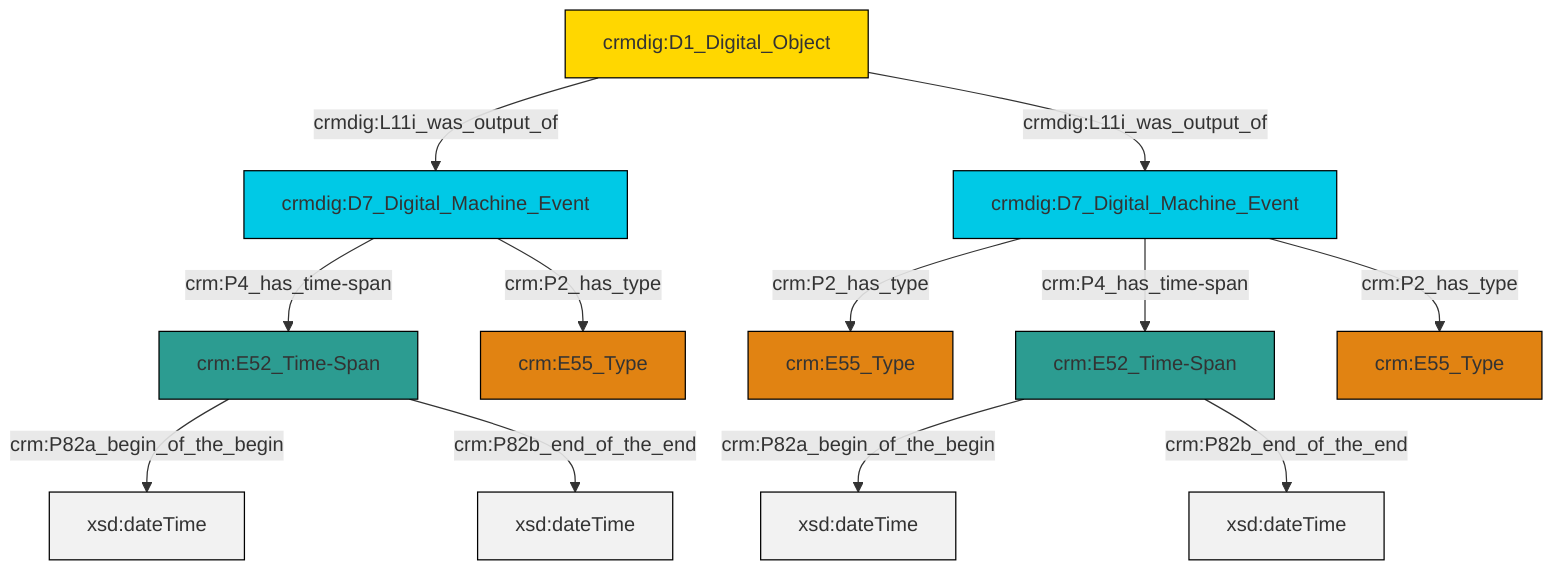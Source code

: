 graph TD
classDef Literal fill:#f2f2f2,stroke:#000000;
classDef CRM_Entity fill:#FFFFFF,stroke:#000000;
classDef Temporal_Entity fill:#00C9E6, stroke:#000000;
classDef Type fill:#E18312, stroke:#000000;
classDef Time-Span fill:#2C9C91, stroke:#000000;
classDef Appellation fill:#FFEB7F, stroke:#000000;
classDef Place fill:#008836, stroke:#000000;
classDef Persistent_Item fill:#B266B2, stroke:#000000;
classDef Conceptual_Object fill:#FFD700, stroke:#000000;
classDef Physical_Thing fill:#D2B48C, stroke:#000000;
classDef Actor fill:#f58aad, stroke:#000000;
classDef PC_Classes fill:#4ce600, stroke:#000000;
classDef Multi fill:#cccccc,stroke:#000000;

2["crm:E52_Time-Span"]:::Time-Span -->|crm:P82a_begin_of_the_begin| 3[xsd:dateTime]:::Literal
2["crm:E52_Time-Span"]:::Time-Span -->|crm:P82b_end_of_the_end| 9[xsd:dateTime]:::Literal
10["crmdig:D1_Digital_Object"]:::Conceptual_Object -->|crmdig:L11i_was_output_of| 7["crmdig:D7_Digital_Machine_Event"]:::Temporal_Entity
11["crm:E52_Time-Span"]:::Time-Span -->|crm:P82a_begin_of_the_begin| 12[xsd:dateTime]:::Literal
11["crm:E52_Time-Span"]:::Time-Span -->|crm:P82b_end_of_the_end| 13[xsd:dateTime]:::Literal
16["crmdig:D7_Digital_Machine_Event"]:::Temporal_Entity -->|crm:P2_has_type| 5["crm:E55_Type"]:::Type
10["crmdig:D1_Digital_Object"]:::Conceptual_Object -->|crmdig:L11i_was_output_of| 16["crmdig:D7_Digital_Machine_Event"]:::Temporal_Entity
7["crmdig:D7_Digital_Machine_Event"]:::Temporal_Entity -->|crm:P4_has_time-span| 2["crm:E52_Time-Span"]:::Time-Span
16["crmdig:D7_Digital_Machine_Event"]:::Temporal_Entity -->|crm:P4_has_time-span| 11["crm:E52_Time-Span"]:::Time-Span
7["crmdig:D7_Digital_Machine_Event"]:::Temporal_Entity -->|crm:P2_has_type| 19["crm:E55_Type"]:::Type
16["crmdig:D7_Digital_Machine_Event"]:::Temporal_Entity -->|crm:P2_has_type| 0["crm:E55_Type"]:::Type